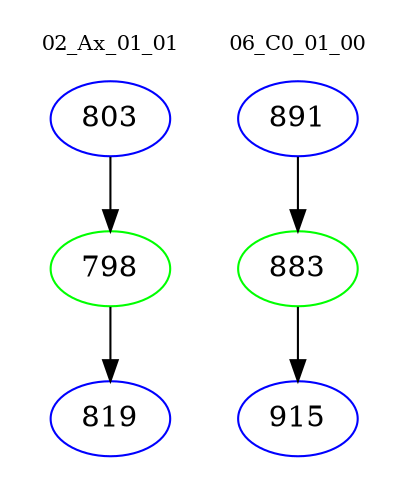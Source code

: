digraph{
subgraph cluster_0 {
color = white
label = "02_Ax_01_01";
fontsize=10;
T0_803 [label="803", color="blue"]
T0_803 -> T0_798 [color="black"]
T0_798 [label="798", color="green"]
T0_798 -> T0_819 [color="black"]
T0_819 [label="819", color="blue"]
}
subgraph cluster_1 {
color = white
label = "06_C0_01_00";
fontsize=10;
T1_891 [label="891", color="blue"]
T1_891 -> T1_883 [color="black"]
T1_883 [label="883", color="green"]
T1_883 -> T1_915 [color="black"]
T1_915 [label="915", color="blue"]
}
}
